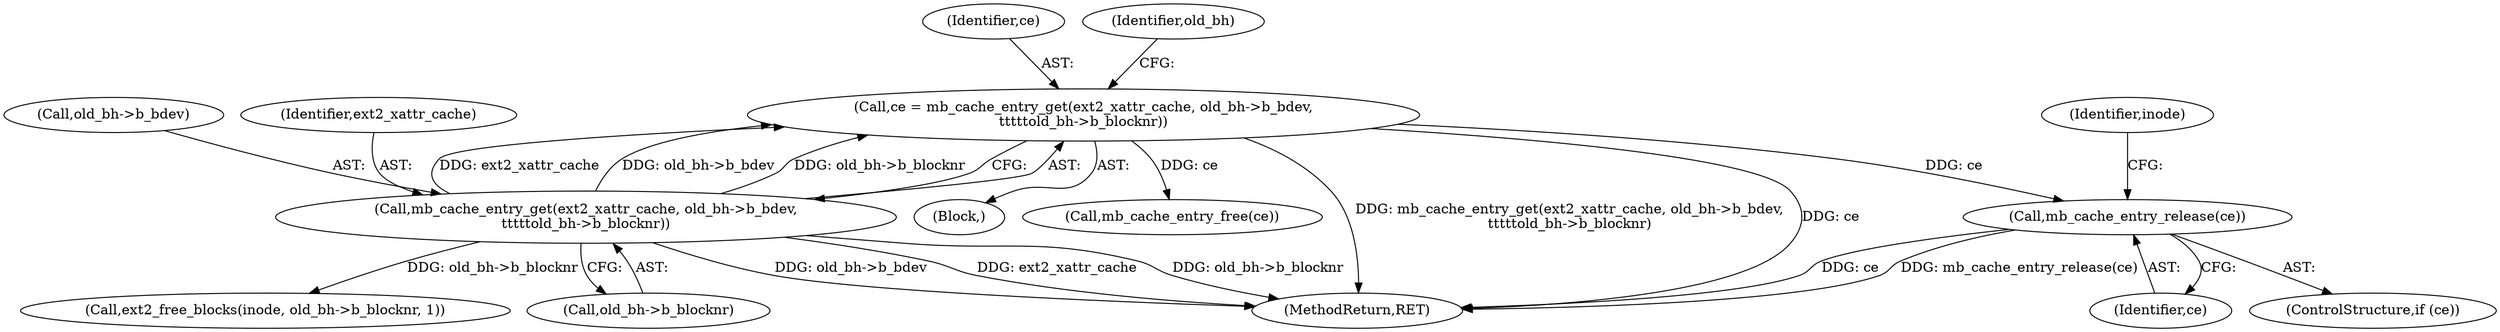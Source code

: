 digraph "0_linux_be0726d33cb8f411945884664924bed3cb8c70ee_11@pointer" {
"1000391" [label="(Call,mb_cache_entry_release(ce))"];
"1000339" [label="(Call,ce = mb_cache_entry_get(ext2_xattr_cache, old_bh->b_bdev,\n\t\t\t\t\told_bh->b_blocknr))"];
"1000341" [label="(Call,mb_cache_entry_get(ext2_xattr_cache, old_bh->b_bdev,\n\t\t\t\t\told_bh->b_blocknr))"];
"1000341" [label="(Call,mb_cache_entry_get(ext2_xattr_cache, old_bh->b_bdev,\n\t\t\t\t\told_bh->b_blocknr))"];
"1000346" [label="(Call,old_bh->b_blocknr)"];
"1000389" [label="(ControlStructure,if (ce))"];
"1000340" [label="(Identifier,ce)"];
"1000337" [label="(Block,)"];
"1000339" [label="(Call,ce = mb_cache_entry_get(ext2_xattr_cache, old_bh->b_bdev,\n\t\t\t\t\told_bh->b_blocknr))"];
"1000350" [label="(Identifier,old_bh)"];
"1000367" [label="(Call,ext2_free_blocks(inode, old_bh->b_blocknr, 1))"];
"1000392" [label="(Identifier,ce)"];
"1000391" [label="(Call,mb_cache_entry_release(ce))"];
"1000343" [label="(Call,old_bh->b_bdev)"];
"1000362" [label="(Call,mb_cache_entry_free(ce))"];
"1000415" [label="(MethodReturn,RET)"];
"1000394" [label="(Identifier,inode)"];
"1000342" [label="(Identifier,ext2_xattr_cache)"];
"1000391" -> "1000389"  [label="AST: "];
"1000391" -> "1000392"  [label="CFG: "];
"1000392" -> "1000391"  [label="AST: "];
"1000394" -> "1000391"  [label="CFG: "];
"1000391" -> "1000415"  [label="DDG: ce"];
"1000391" -> "1000415"  [label="DDG: mb_cache_entry_release(ce)"];
"1000339" -> "1000391"  [label="DDG: ce"];
"1000339" -> "1000337"  [label="AST: "];
"1000339" -> "1000341"  [label="CFG: "];
"1000340" -> "1000339"  [label="AST: "];
"1000341" -> "1000339"  [label="AST: "];
"1000350" -> "1000339"  [label="CFG: "];
"1000339" -> "1000415"  [label="DDG: ce"];
"1000339" -> "1000415"  [label="DDG: mb_cache_entry_get(ext2_xattr_cache, old_bh->b_bdev,\n\t\t\t\t\told_bh->b_blocknr)"];
"1000341" -> "1000339"  [label="DDG: ext2_xattr_cache"];
"1000341" -> "1000339"  [label="DDG: old_bh->b_bdev"];
"1000341" -> "1000339"  [label="DDG: old_bh->b_blocknr"];
"1000339" -> "1000362"  [label="DDG: ce"];
"1000341" -> "1000346"  [label="CFG: "];
"1000342" -> "1000341"  [label="AST: "];
"1000343" -> "1000341"  [label="AST: "];
"1000346" -> "1000341"  [label="AST: "];
"1000341" -> "1000415"  [label="DDG: old_bh->b_bdev"];
"1000341" -> "1000415"  [label="DDG: ext2_xattr_cache"];
"1000341" -> "1000415"  [label="DDG: old_bh->b_blocknr"];
"1000341" -> "1000367"  [label="DDG: old_bh->b_blocknr"];
}
